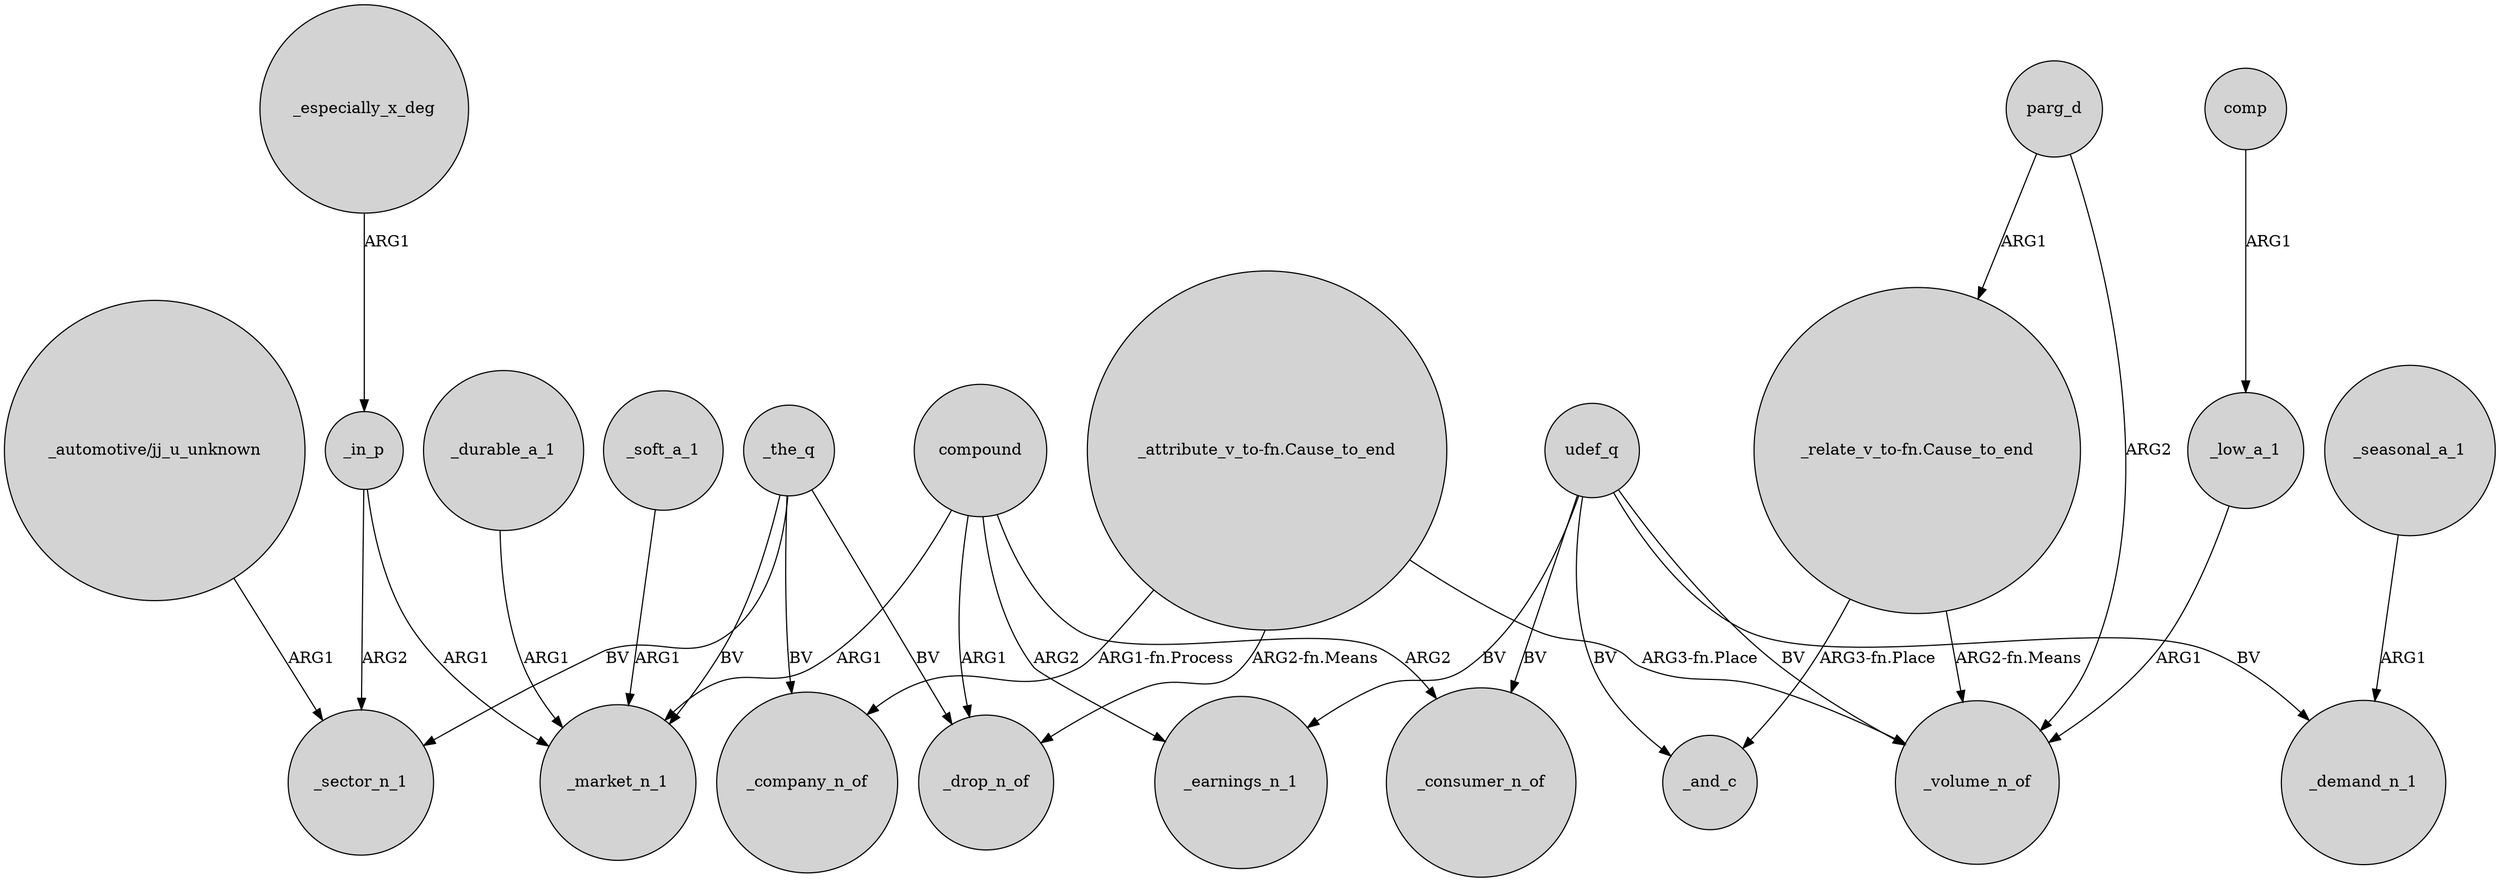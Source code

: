 digraph {
	node [shape=circle style=filled]
	_the_q -> _sector_n_1 [label=BV]
	comp -> _low_a_1 [label=ARG1]
	"_attribute_v_to-fn.Cause_to_end" -> _volume_n_of [label="ARG3-fn.Place"]
	udef_q -> _and_c [label=BV]
	udef_q -> _volume_n_of [label=BV]
	_in_p -> _market_n_1 [label=ARG1]
	_the_q -> _market_n_1 [label=BV]
	"_relate_v_to-fn.Cause_to_end" -> _volume_n_of [label="ARG2-fn.Means"]
	compound -> _earnings_n_1 [label=ARG2]
	_low_a_1 -> _volume_n_of [label=ARG1]
	parg_d -> "_relate_v_to-fn.Cause_to_end" [label=ARG1]
	udef_q -> _earnings_n_1 [label=BV]
	_in_p -> _sector_n_1 [label=ARG2]
	"_attribute_v_to-fn.Cause_to_end" -> _drop_n_of [label="ARG2-fn.Means"]
	_the_q -> _drop_n_of [label=BV]
	"_relate_v_to-fn.Cause_to_end" -> _and_c [label="ARG3-fn.Place"]
	_seasonal_a_1 -> _demand_n_1 [label=ARG1]
	udef_q -> _demand_n_1 [label=BV]
	_especially_x_deg -> _in_p [label=ARG1]
	udef_q -> _consumer_n_of [label=BV]
	compound -> _consumer_n_of [label=ARG2]
	"_attribute_v_to-fn.Cause_to_end" -> _company_n_of [label="ARG1-fn.Process"]
	_soft_a_1 -> _market_n_1 [label=ARG1]
	parg_d -> _volume_n_of [label=ARG2]
	_durable_a_1 -> _market_n_1 [label=ARG1]
	compound -> _market_n_1 [label=ARG1]
	compound -> _drop_n_of [label=ARG1]
	"_automotive/jj_u_unknown" -> _sector_n_1 [label=ARG1]
	_the_q -> _company_n_of [label=BV]
}
